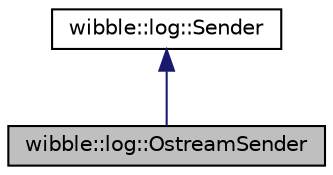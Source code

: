 digraph G
{
  edge [fontname="Helvetica",fontsize="10",labelfontname="Helvetica",labelfontsize="10"];
  node [fontname="Helvetica",fontsize="10",shape=record];
  Node1 [label="wibble::log::OstreamSender",height=0.2,width=0.4,color="black", fillcolor="grey75", style="filled" fontcolor="black"];
  Node2 -> Node1 [dir="back",color="midnightblue",fontsize="10",style="solid",fontname="Helvetica"];
  Node2 [label="wibble::log::Sender",height=0.2,width=0.4,color="black", fillcolor="white", style="filled",URL="$structwibble_1_1log_1_1Sender.html",tooltip="Handle sending a log message."];
}
